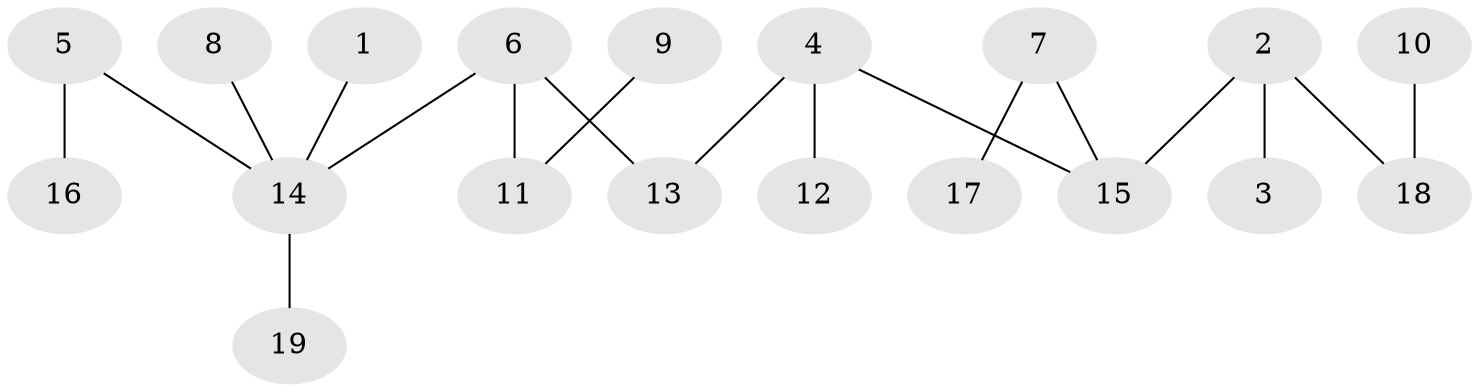 // original degree distribution, {4: 0.08333333333333333, 5: 0.03333333333333333, 6: 0.016666666666666666, 2: 0.25, 8: 0.016666666666666666, 3: 0.06666666666666667, 1: 0.5333333333333333}
// Generated by graph-tools (version 1.1) at 2025/37/03/04/25 23:37:17]
// undirected, 19 vertices, 18 edges
graph export_dot {
  node [color=gray90,style=filled];
  1;
  2;
  3;
  4;
  5;
  6;
  7;
  8;
  9;
  10;
  11;
  12;
  13;
  14;
  15;
  16;
  17;
  18;
  19;
  1 -- 14 [weight=1.0];
  2 -- 3 [weight=1.0];
  2 -- 15 [weight=1.0];
  2 -- 18 [weight=1.0];
  4 -- 12 [weight=1.0];
  4 -- 13 [weight=1.0];
  4 -- 15 [weight=1.0];
  5 -- 14 [weight=1.0];
  5 -- 16 [weight=1.0];
  6 -- 11 [weight=1.0];
  6 -- 13 [weight=1.0];
  6 -- 14 [weight=1.0];
  7 -- 15 [weight=1.0];
  7 -- 17 [weight=1.0];
  8 -- 14 [weight=1.0];
  9 -- 11 [weight=1.0];
  10 -- 18 [weight=1.0];
  14 -- 19 [weight=1.0];
}
